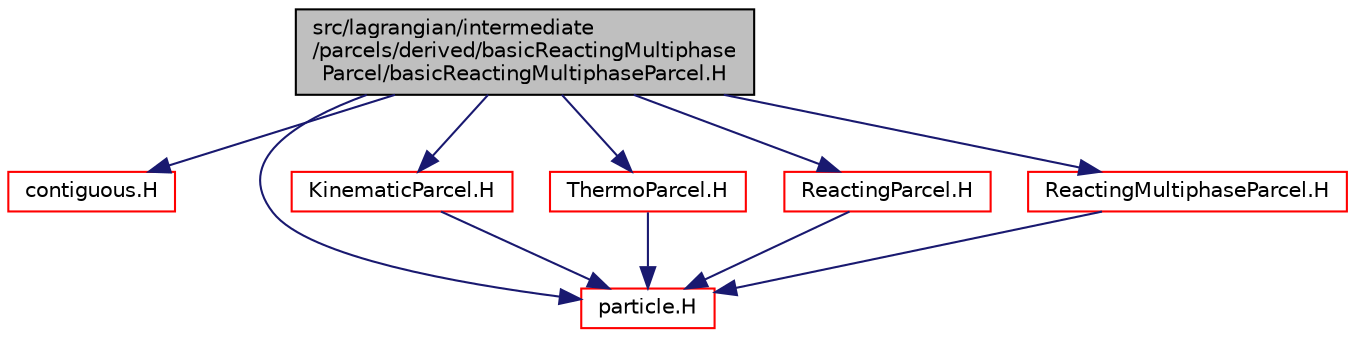 digraph "src/lagrangian/intermediate/parcels/derived/basicReactingMultiphaseParcel/basicReactingMultiphaseParcel.H"
{
  bgcolor="transparent";
  edge [fontname="Helvetica",fontsize="10",labelfontname="Helvetica",labelfontsize="10"];
  node [fontname="Helvetica",fontsize="10",shape=record];
  Node0 [label="src/lagrangian/intermediate\l/parcels/derived/basicReactingMultiphase\lParcel/basicReactingMultiphaseParcel.H",height=0.2,width=0.4,color="black", fillcolor="grey75", style="filled", fontcolor="black"];
  Node0 -> Node1 [color="midnightblue",fontsize="10",style="solid",fontname="Helvetica"];
  Node1 [label="contiguous.H",height=0.2,width=0.4,color="red",URL="$a12953.html",tooltip="Template function to specify if the data of a type are contiguous. "];
  Node0 -> Node21 [color="midnightblue",fontsize="10",style="solid",fontname="Helvetica"];
  Node21 [label="particle.H",height=0.2,width=0.4,color="red",URL="$a05567.html"];
  Node0 -> Node314 [color="midnightblue",fontsize="10",style="solid",fontname="Helvetica"];
  Node314 [label="KinematicParcel.H",height=0.2,width=0.4,color="red",URL="$a06119.html"];
  Node314 -> Node21 [color="midnightblue",fontsize="10",style="solid",fontname="Helvetica"];
  Node0 -> Node363 [color="midnightblue",fontsize="10",style="solid",fontname="Helvetica"];
  Node363 [label="ThermoParcel.H",height=0.2,width=0.4,color="red",URL="$a06176.html"];
  Node363 -> Node21 [color="midnightblue",fontsize="10",style="solid",fontname="Helvetica"];
  Node0 -> Node415 [color="midnightblue",fontsize="10",style="solid",fontname="Helvetica"];
  Node415 [label="ReactingParcel.H",height=0.2,width=0.4,color="red",URL="$a06161.html"];
  Node415 -> Node21 [color="midnightblue",fontsize="10",style="solid",fontname="Helvetica"];
  Node0 -> Node418 [color="midnightblue",fontsize="10",style="solid",fontname="Helvetica"];
  Node418 [label="ReactingMultiphaseParcel.H",height=0.2,width=0.4,color="red",URL="$a06149.html"];
  Node418 -> Node21 [color="midnightblue",fontsize="10",style="solid",fontname="Helvetica"];
}
